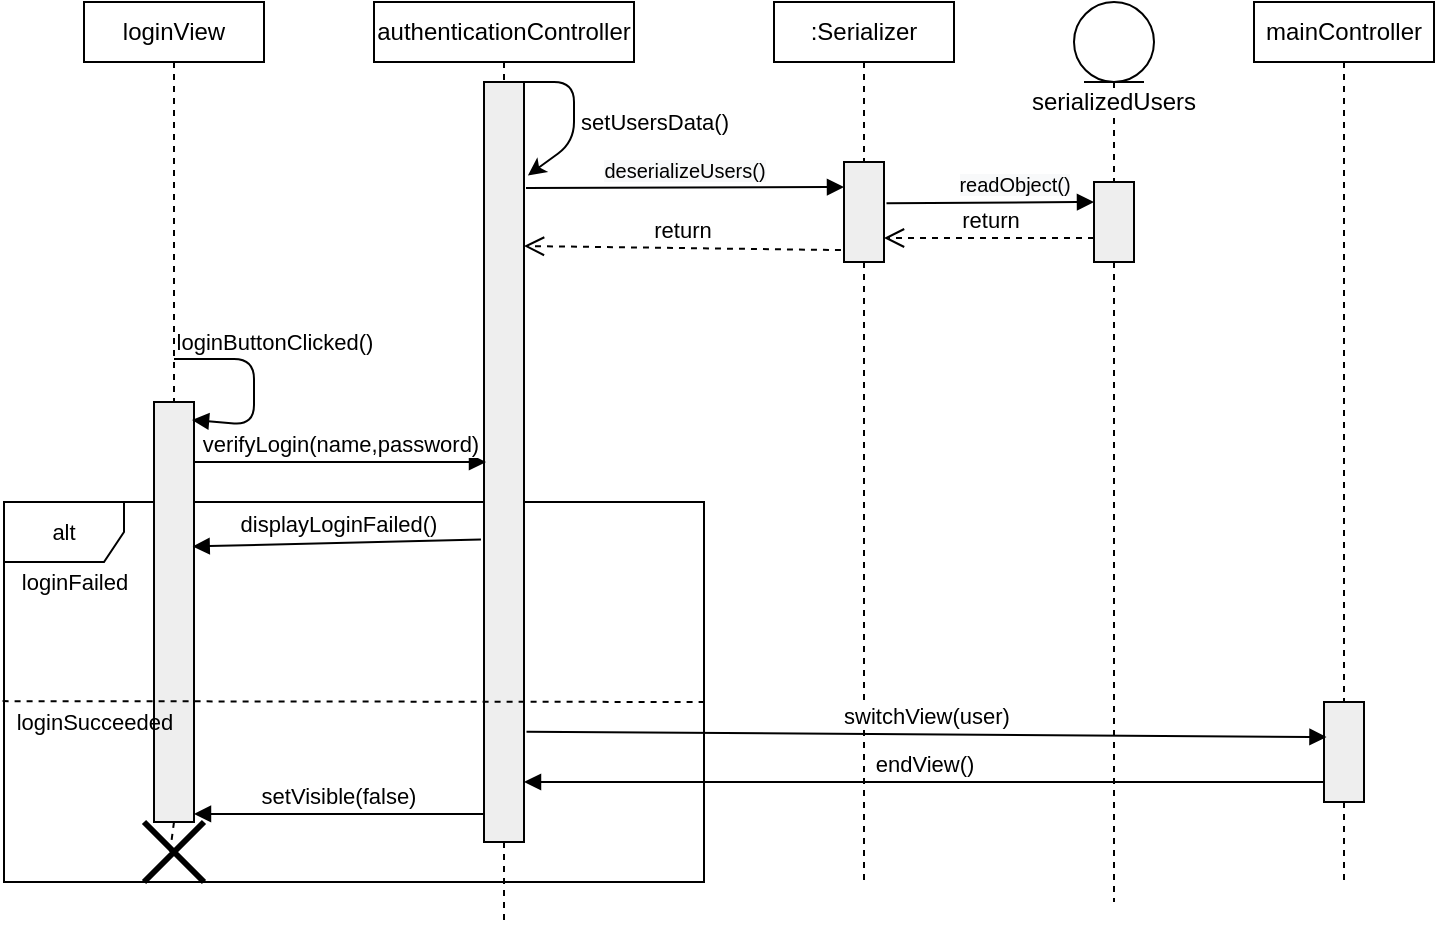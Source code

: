 <mxfile version="12.9.6" type="device"><diagram id="aqPt0eW2Qm5zE3AN9EUY" name="Page-1"><mxGraphModel dx="981" dy="537" grid="1" gridSize="10" guides="1" tooltips="1" connect="1" arrows="1" fold="1" page="1" pageScale="1" pageWidth="850" pageHeight="1100" math="0" shadow="0"><root><mxCell id="0"/><mxCell id="1" parent="0"/><mxCell id="i-w9Q4HCb8RhZmeO16H8-48" value="alt" style="shape=umlFrame;whiteSpace=wrap;html=1;fontSize=11;" vertex="1" parent="1"><mxGeometry x="75" y="300" width="350" height="190" as="geometry"/></mxCell><mxCell id="i-w9Q4HCb8RhZmeO16H8-11" value="authenticationController" style="shape=rect;html=1;whiteSpace=wrap;align=center;" vertex="1" parent="1"><mxGeometry x="260" y="50" width="130" height="30" as="geometry"/></mxCell><mxCell id="i-w9Q4HCb8RhZmeO16H8-12" value="" style="edgeStyle=none;html=1;dashed=1;endArrow=none;align=center;verticalAlign=bottom;exitX=0.5;exitY=1;" edge="1" parent="1" source="i-w9Q4HCb8RhZmeO16H8-26"><mxGeometry x="1" relative="1" as="geometry"><mxPoint x="325" y="510" as="targetPoint"/></mxGeometry></mxCell><mxCell id="i-w9Q4HCb8RhZmeO16H8-13" value=":Serializer" style="shape=rect;html=1;whiteSpace=wrap;align=center;" vertex="1" parent="1"><mxGeometry x="460" y="50" width="90" height="30" as="geometry"/></mxCell><mxCell id="i-w9Q4HCb8RhZmeO16H8-14" value="" style="edgeStyle=none;html=1;dashed=1;endArrow=none;align=center;verticalAlign=bottom;exitX=0.5;exitY=1;" edge="1" parent="1" source="i-w9Q4HCb8RhZmeO16H8-24"><mxGeometry x="1" relative="1" as="geometry"><mxPoint x="505" y="490" as="targetPoint"/></mxGeometry></mxCell><mxCell id="i-w9Q4HCb8RhZmeO16H8-17" value="loginView" style="shape=rect;html=1;whiteSpace=wrap;align=center;" vertex="1" parent="1"><mxGeometry x="115" y="50" width="90" height="30" as="geometry"/></mxCell><mxCell id="i-w9Q4HCb8RhZmeO16H8-19" value="" style="edgeStyle=none;html=1;dashed=1;endArrow=none;" edge="1" source="i-w9Q4HCb8RhZmeO16H8-17" target="i-w9Q4HCb8RhZmeO16H8-18" parent="1"><mxGeometry relative="1" as="geometry"/></mxCell><mxCell id="i-w9Q4HCb8RhZmeO16H8-18" value="" style="shape=rect;html=1;fillColor=#eeeeee;" vertex="1" parent="1"><mxGeometry x="150" y="250" width="20" height="210" as="geometry"/></mxCell><mxCell id="i-w9Q4HCb8RhZmeO16H8-24" value="" style="shape=rect;html=1;fillColor=#eeeeee;" vertex="1" parent="1"><mxGeometry x="495" y="130" width="20" height="50" as="geometry"/></mxCell><mxCell id="i-w9Q4HCb8RhZmeO16H8-25" value="" style="edgeStyle=none;html=1;dashed=1;endArrow=none;align=center;verticalAlign=bottom;exitX=0.5;exitY=1;" edge="1" parent="1" source="i-w9Q4HCb8RhZmeO16H8-13" target="i-w9Q4HCb8RhZmeO16H8-24"><mxGeometry x="1" relative="1" as="geometry"><mxPoint x="505" y="440" as="targetPoint"/><mxPoint x="505" y="80" as="sourcePoint"/></mxGeometry></mxCell><mxCell id="i-w9Q4HCb8RhZmeO16H8-26" value="" style="shape=rect;html=1;fillColor=#eeeeee;" vertex="1" parent="1"><mxGeometry x="315" y="90" width="20" height="380" as="geometry"/></mxCell><mxCell id="i-w9Q4HCb8RhZmeO16H8-27" value="" style="edgeStyle=none;html=1;dashed=1;endArrow=none;align=center;verticalAlign=bottom;exitX=0.5;exitY=1;" edge="1" parent="1" source="i-w9Q4HCb8RhZmeO16H8-11" target="i-w9Q4HCb8RhZmeO16H8-26"><mxGeometry x="1" relative="1" as="geometry"><mxPoint x="325" y="440" as="targetPoint"/><mxPoint x="325" y="80" as="sourcePoint"/></mxGeometry></mxCell><mxCell id="i-w9Q4HCb8RhZmeO16H8-28" value="" style="endArrow=classic;html=1;exitX=1;exitY=0;exitDx=0;exitDy=0;entryX=1.097;entryY=0.123;entryDx=0;entryDy=0;entryPerimeter=0;" edge="1" parent="1" source="i-w9Q4HCb8RhZmeO16H8-26" target="i-w9Q4HCb8RhZmeO16H8-26"><mxGeometry width="50" height="50" relative="1" as="geometry"><mxPoint x="410" y="210" as="sourcePoint"/><mxPoint x="370" y="90" as="targetPoint"/><Array as="points"><mxPoint x="360" y="90"/><mxPoint x="360" y="120"/></Array></mxGeometry></mxCell><mxCell id="i-w9Q4HCb8RhZmeO16H8-29" value="&lt;font style=&quot;font-size: 11px;&quot;&gt;setUsersData&lt;/font&gt;()" style="text;html=1;align=center;verticalAlign=middle;resizable=0;points=[];autosize=1;fontSize=11;" vertex="1" parent="1"><mxGeometry x="355" y="100" width="90" height="20" as="geometry"/></mxCell><mxCell id="i-w9Q4HCb8RhZmeO16H8-38" value="serializedUsers&lt;br&gt;" style="shape=umlLifeline;participant=umlEntity;perimeter=lifelinePerimeter;whiteSpace=wrap;html=1;container=1;collapsible=0;recursiveResize=0;verticalAlign=top;spacingTop=36;labelBackgroundColor=#ffffff;outlineConnect=0;" vertex="1" parent="1"><mxGeometry x="610" y="50" width="40" height="450" as="geometry"/></mxCell><mxCell id="i-w9Q4HCb8RhZmeO16H8-39" value="" style="shape=rect;html=1;fillColor=#eeeeee;" vertex="1" parent="i-w9Q4HCb8RhZmeO16H8-38"><mxGeometry x="10" y="90" width="20" height="40" as="geometry"/></mxCell><mxCell id="i-w9Q4HCb8RhZmeO16H8-40" value="&lt;span style=&quot;font-size: 10px ; background-color: rgb(248 , 249 , 250)&quot;&gt;deserializeUsers()&lt;/span&gt;" style="html=1;verticalAlign=bottom;endArrow=block;entryX=0;entryY=0.25;entryDx=0;entryDy=0;" edge="1" parent="1" target="i-w9Q4HCb8RhZmeO16H8-24"><mxGeometry width="80" relative="1" as="geometry"><mxPoint x="336" y="143" as="sourcePoint"/><mxPoint x="470" y="260" as="targetPoint"/></mxGeometry></mxCell><mxCell id="i-w9Q4HCb8RhZmeO16H8-41" value="&lt;span style=&quot;font-size: 10px ; background-color: rgb(248 , 249 , 250)&quot;&gt;readObject()&lt;br&gt;&lt;/span&gt;" style="html=1;verticalAlign=bottom;endArrow=block;entryX=0;entryY=0.25;entryDx=0;entryDy=0;exitX=1.062;exitY=0.412;exitDx=0;exitDy=0;exitPerimeter=0;" edge="1" parent="1" source="i-w9Q4HCb8RhZmeO16H8-24" target="i-w9Q4HCb8RhZmeO16H8-39"><mxGeometry x="0.229" width="80" relative="1" as="geometry"><mxPoint x="346.24" y="151.6" as="sourcePoint"/><mxPoint x="505" y="150" as="targetPoint"/><mxPoint as="offset"/></mxGeometry></mxCell><mxCell id="i-w9Q4HCb8RhZmeO16H8-42" value="return" style="html=1;verticalAlign=bottom;endArrow=open;dashed=1;endSize=8;" edge="1" parent="1"><mxGeometry relative="1" as="geometry"><mxPoint x="620" y="168" as="sourcePoint"/><mxPoint x="515" y="168" as="targetPoint"/></mxGeometry></mxCell><mxCell id="i-w9Q4HCb8RhZmeO16H8-43" value="return" style="html=1;verticalAlign=bottom;endArrow=open;dashed=1;endSize=8;exitX=-0.076;exitY=0.881;exitDx=0;exitDy=0;exitPerimeter=0;fontSize=11;" edge="1" parent="1" source="i-w9Q4HCb8RhZmeO16H8-24"><mxGeometry relative="1" as="geometry"><mxPoint x="478" y="170" as="sourcePoint"/><mxPoint x="335" y="172" as="targetPoint"/></mxGeometry></mxCell><mxCell id="i-w9Q4HCb8RhZmeO16H8-44" value="loginButtonClicked()" style="html=1;verticalAlign=bottom;endArrow=block;" edge="1" parent="1"><mxGeometry x="-0.229" y="10" width="80" relative="1" as="geometry"><mxPoint x="160" y="228.5" as="sourcePoint"/><mxPoint x="169" y="259" as="targetPoint"/><Array as="points"><mxPoint x="200" y="228.5"/><mxPoint x="200" y="261.5"/></Array><mxPoint as="offset"/></mxGeometry></mxCell><mxCell id="i-w9Q4HCb8RhZmeO16H8-49" value="loginFailed&lt;br&gt;" style="text;html=1;align=center;verticalAlign=middle;resizable=0;points=[];autosize=1;fontSize=11;" vertex="1" parent="1"><mxGeometry x="75" y="330" width="70" height="20" as="geometry"/></mxCell><mxCell id="i-w9Q4HCb8RhZmeO16H8-51" value="" style="endArrow=none;dashed=1;html=1;fontSize=11;exitX=-0.002;exitY=0.524;exitDx=0;exitDy=0;exitPerimeter=0;" edge="1" parent="1" source="i-w9Q4HCb8RhZmeO16H8-48"><mxGeometry width="50" height="50" relative="1" as="geometry"><mxPoint x="400" y="280" as="sourcePoint"/><mxPoint x="427" y="400" as="targetPoint"/></mxGeometry></mxCell><mxCell id="i-w9Q4HCb8RhZmeO16H8-52" value="loginSucceeded" style="text;html=1;align=center;verticalAlign=middle;resizable=0;points=[];autosize=1;fontSize=11;" vertex="1" parent="1"><mxGeometry x="75" y="400" width="90" height="20" as="geometry"/></mxCell><mxCell id="i-w9Q4HCb8RhZmeO16H8-53" value="mainController" style="shape=rect;html=1;whiteSpace=wrap;align=center;" vertex="1" parent="1"><mxGeometry x="700" y="50" width="90" height="30" as="geometry"/></mxCell><mxCell id="i-w9Q4HCb8RhZmeO16H8-54" value="" style="edgeStyle=none;html=1;dashed=1;endArrow=none;align=center;verticalAlign=bottom;exitX=0.5;exitY=1;" edge="1" parent="1" source="i-w9Q4HCb8RhZmeO16H8-55"><mxGeometry x="1" relative="1" as="geometry"><mxPoint x="745" y="490" as="targetPoint"/></mxGeometry></mxCell><mxCell id="i-w9Q4HCb8RhZmeO16H8-55" value="" style="shape=rect;html=1;fillColor=#eeeeee;" vertex="1" parent="1"><mxGeometry x="735" y="400" width="20" height="50" as="geometry"/></mxCell><mxCell id="i-w9Q4HCb8RhZmeO16H8-56" value="" style="edgeStyle=none;html=1;dashed=1;endArrow=none;align=center;verticalAlign=bottom;exitX=0.5;exitY=1;" edge="1" parent="1" source="i-w9Q4HCb8RhZmeO16H8-53" target="i-w9Q4HCb8RhZmeO16H8-55"><mxGeometry x="1" relative="1" as="geometry"><mxPoint x="745" y="440" as="targetPoint"/><mxPoint x="745" y="80" as="sourcePoint"/></mxGeometry></mxCell><mxCell id="i-w9Q4HCb8RhZmeO16H8-57" value="switchView(user)" style="html=1;verticalAlign=bottom;endArrow=block;fontSize=11;exitX=1.062;exitY=0.855;exitDx=0;exitDy=0;exitPerimeter=0;entryX=0.062;entryY=0.35;entryDx=0;entryDy=0;entryPerimeter=0;" edge="1" parent="1" source="i-w9Q4HCb8RhZmeO16H8-26" target="i-w9Q4HCb8RhZmeO16H8-55"><mxGeometry width="80" relative="1" as="geometry"><mxPoint x="380" y="250" as="sourcePoint"/><mxPoint x="730" y="415" as="targetPoint"/></mxGeometry></mxCell><mxCell id="i-w9Q4HCb8RhZmeO16H8-58" value="verifyLogin(name,password)" style="html=1;verticalAlign=bottom;endArrow=block;fontSize=11;" edge="1" parent="1"><mxGeometry width="80" relative="1" as="geometry"><mxPoint x="170" y="280" as="sourcePoint"/><mxPoint x="316" y="280" as="targetPoint"/></mxGeometry></mxCell><mxCell id="i-w9Q4HCb8RhZmeO16H8-60" value="displayLoginFailed()" style="html=1;verticalAlign=bottom;endArrow=block;fontSize=11;exitX=-0.076;exitY=0.602;exitDx=0;exitDy=0;exitPerimeter=0;entryX=0.967;entryY=0.344;entryDx=0;entryDy=0;entryPerimeter=0;" edge="1" parent="1" source="i-w9Q4HCb8RhZmeO16H8-26" target="i-w9Q4HCb8RhZmeO16H8-18"><mxGeometry width="80" relative="1" as="geometry"><mxPoint x="380" y="320" as="sourcePoint"/><mxPoint x="460" y="320" as="targetPoint"/></mxGeometry></mxCell><mxCell id="i-w9Q4HCb8RhZmeO16H8-61" value="endView()" style="html=1;verticalAlign=bottom;endArrow=block;fontSize=11;" edge="1" parent="1"><mxGeometry width="80" relative="1" as="geometry"><mxPoint x="735" y="440" as="sourcePoint"/><mxPoint x="335" y="440" as="targetPoint"/></mxGeometry></mxCell><mxCell id="i-w9Q4HCb8RhZmeO16H8-62" value="" style="shape=umlDestroy;whiteSpace=wrap;html=1;strokeWidth=3;fontSize=11;" vertex="1" parent="1"><mxGeometry x="145" y="460" width="30" height="30" as="geometry"/></mxCell><mxCell id="i-w9Q4HCb8RhZmeO16H8-63" value="" style="edgeStyle=none;html=1;dashed=1;endArrow=none;align=center;verticalAlign=bottom;exitX=0.5;exitY=1;" edge="1" parent="1" source="i-w9Q4HCb8RhZmeO16H8-18"><mxGeometry x="1" relative="1" as="geometry"><mxPoint x="158" y="475" as="targetPoint"/><mxPoint x="160" y="450.0" as="sourcePoint"/></mxGeometry></mxCell><mxCell id="i-w9Q4HCb8RhZmeO16H8-68" value="setVisible(false)" style="html=1;verticalAlign=bottom;endArrow=block;fontSize=11;exitX=-0.007;exitY=0.963;exitDx=0;exitDy=0;exitPerimeter=0;" edge="1" parent="1" source="i-w9Q4HCb8RhZmeO16H8-26"><mxGeometry width="80" relative="1" as="geometry"><mxPoint x="380" y="330" as="sourcePoint"/><mxPoint x="170" y="456" as="targetPoint"/></mxGeometry></mxCell></root></mxGraphModel></diagram></mxfile>